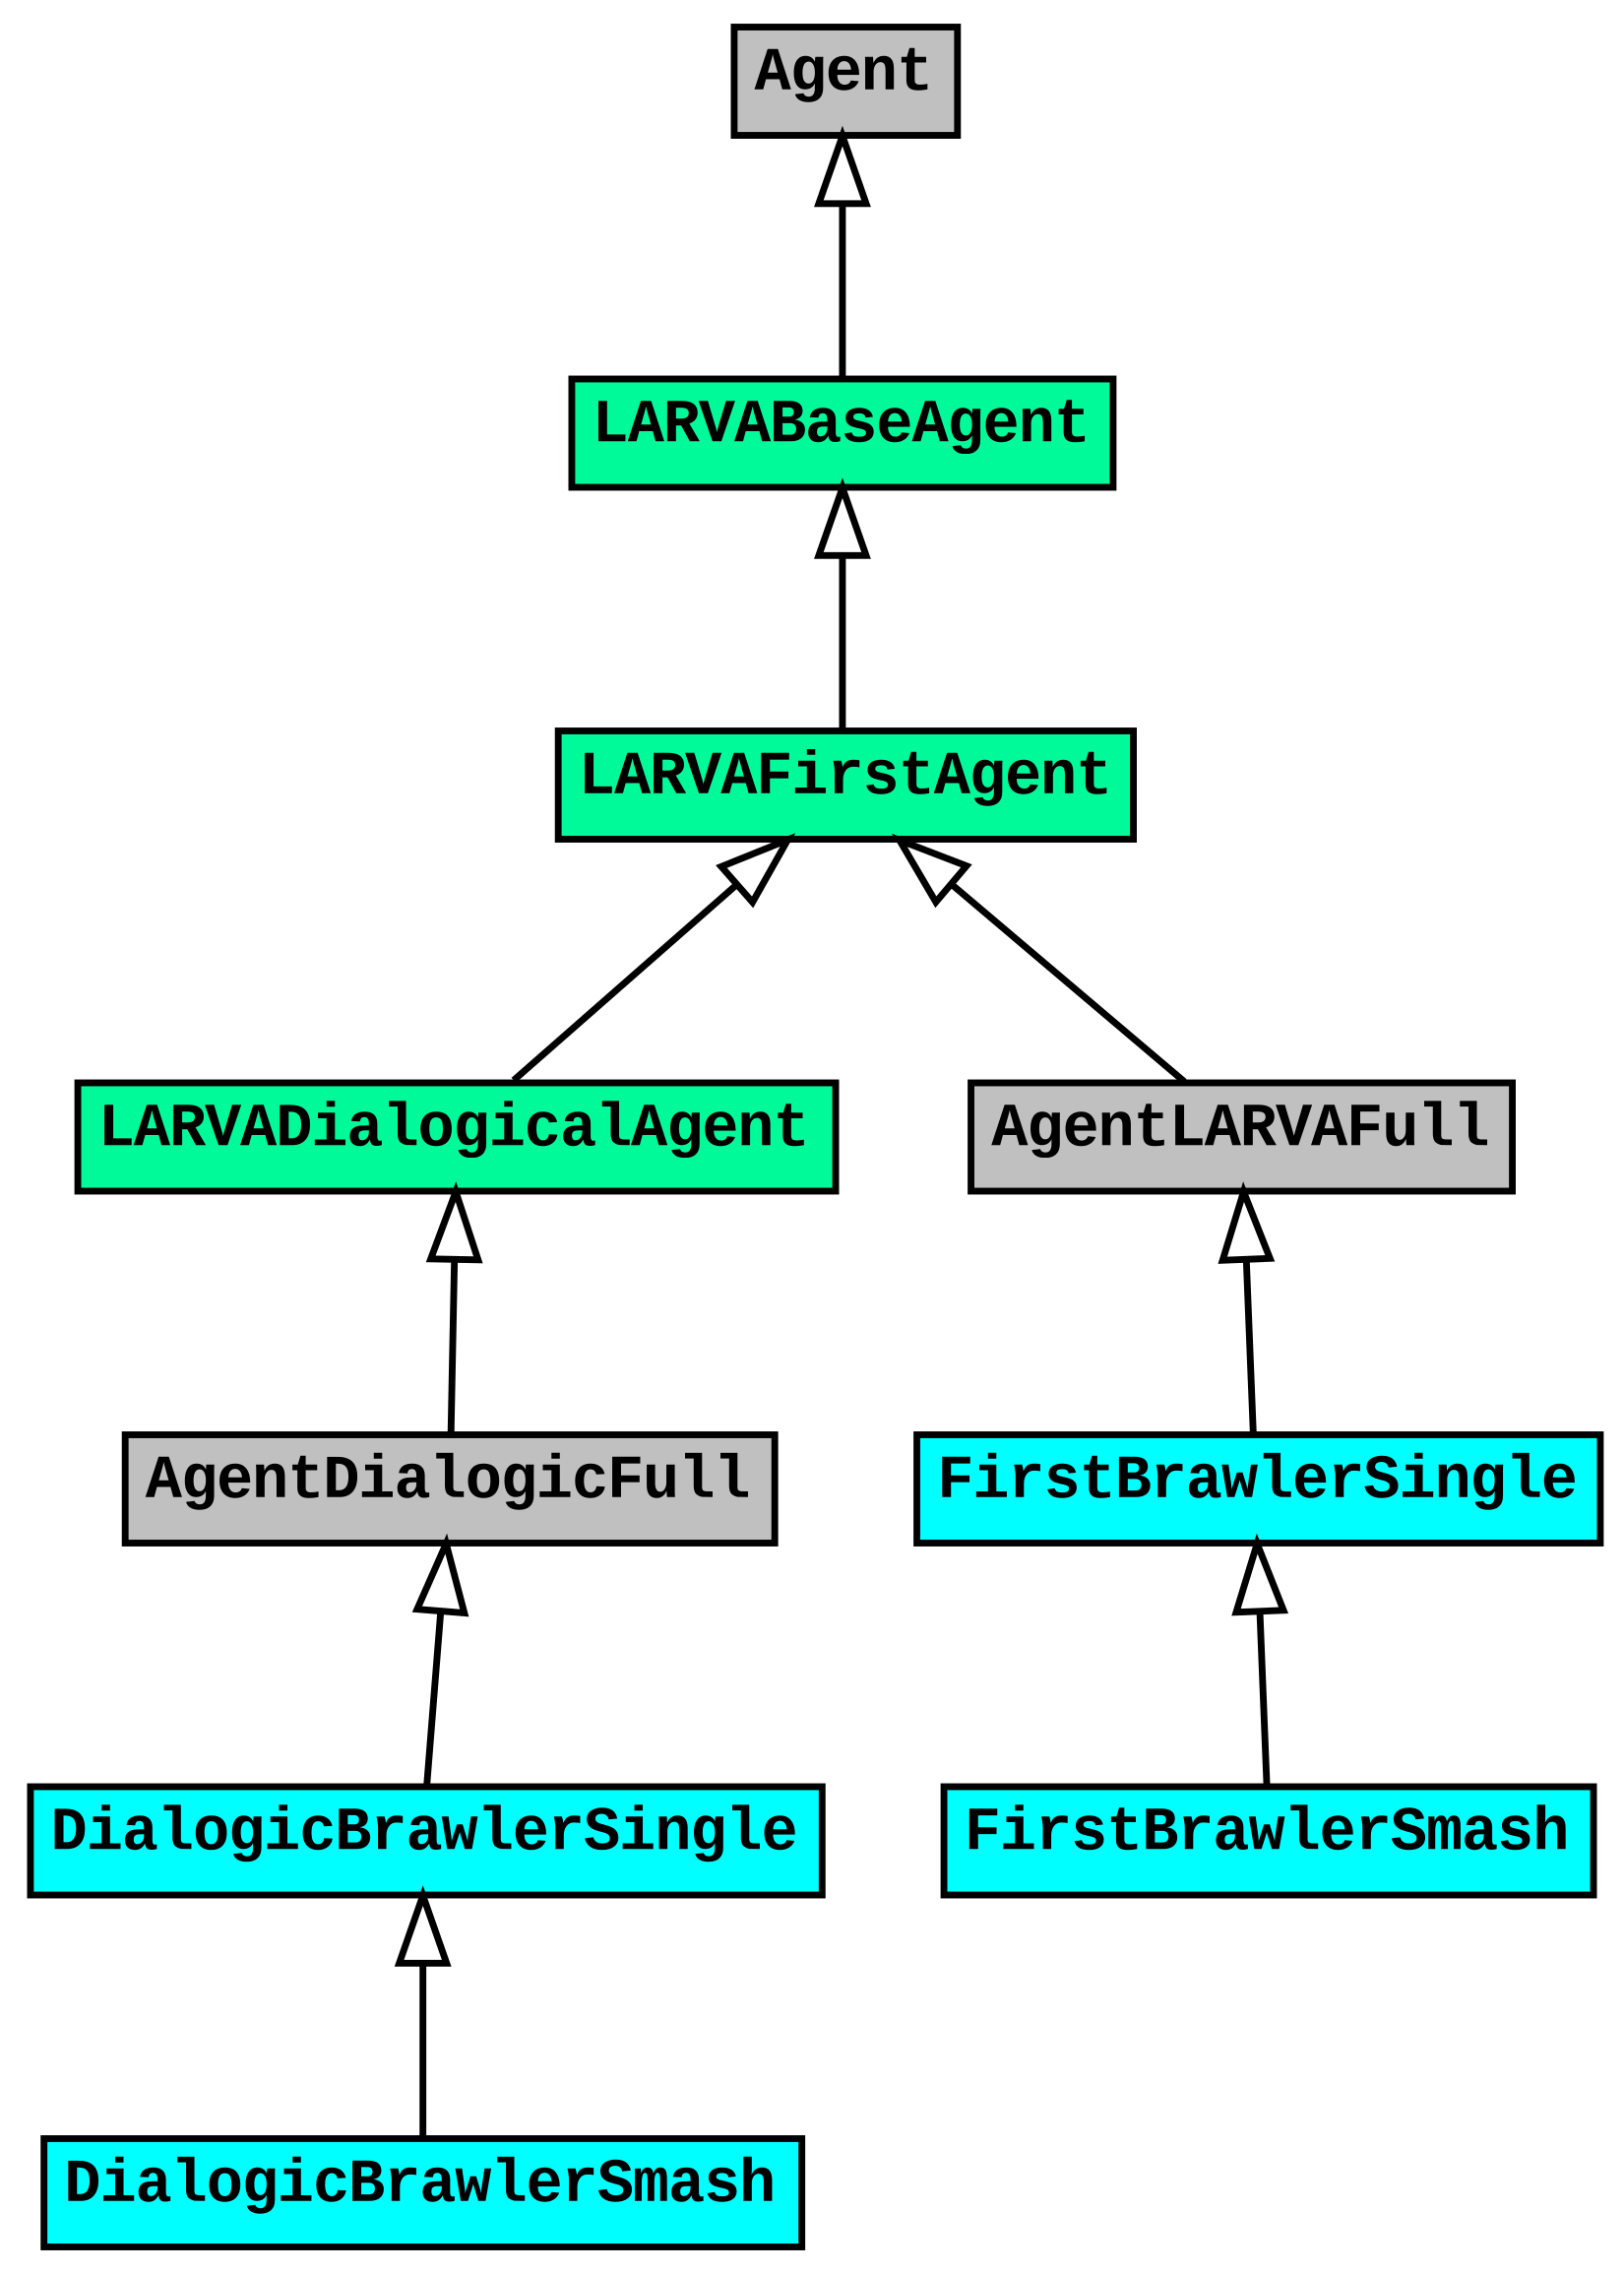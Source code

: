 digraph graphname {
     rankdir="BT"
dpi=300
 size="11,16!";
 margin=0;
LARVABaseAgent LARVABaseAgent [shape=plain, label=<<table border="0" cellborder="1" cellspacing="0"><tr><td bgcolor="MediumSpringGreen"><FONT face="Courier New" POINT-SIZE="9"><b>LARVABaseAgent</b></FONT></td></tr>
</table>>]
LARVADialogicalAgent LARVADialogicalAgent [shape=plain, label=<<table border="0" cellborder="1" cellspacing="0"><tr><td bgcolor="MediumSpringGreen"><FONT face="Courier New" POINT-SIZE="9"><b>LARVADialogicalAgent</b></FONT></td></tr>
</table>>]
LARVAFirstAgent LARVAFirstAgent [shape=plain, label=<<table border="0" cellborder="1" cellspacing="0"><tr><td bgcolor="MediumSpringGreen"><FONT face="Courier New" POINT-SIZE="9"><b>LARVAFirstAgent</b></FONT></td></tr>
</table>>]
DialogicBrawlerSingle DialogicBrawlerSingle [shape=plain, label=<<table border="0" cellborder="1" cellspacing="0"><tr><td bgcolor="Cyan"><FONT face="Courier New" POINT-SIZE="9"><b>DialogicBrawlerSingle</b></FONT></td></tr>
</table>>]
DialogicBrawlerSmash DialogicBrawlerSmash [shape=plain, label=<<table border="0" cellborder="1" cellspacing="0"><tr><td bgcolor="Cyan"><FONT face="Courier New" POINT-SIZE="9"><b>DialogicBrawlerSmash</b></FONT></td></tr>
</table>>]
FirstBrawlerSingle FirstBrawlerSingle [shape=plain, label=<<table border="0" cellborder="1" cellspacing="0"><tr><td bgcolor="Cyan"><FONT face="Courier New" POINT-SIZE="9"><b>FirstBrawlerSingle</b></FONT></td></tr>
</table>>]
FirstBrawlerSmash FirstBrawlerSmash [shape=plain, label=<<table border="0" cellborder="1" cellspacing="0"><tr><td bgcolor="Cyan"><FONT face="Courier New" POINT-SIZE="9"><b>FirstBrawlerSmash</b></FONT></td></tr>
</table>>]
Agent Agent [shape=plain, label=<<table border="0" cellborder="1" cellspacing="0"><tr><td bgcolor="gray"><FONT face="Courier New" POINT-SIZE="9"><b>Agent</b></FONT></td></tr>
</table>>]
Agent Agent [shape=plain, label=<<table border="0" cellborder="1" cellspacing="0"><tr><td bgcolor="gray"><FONT face="Courier New" POINT-SIZE="9"><b>Agent</b></FONT></td></tr>
</table>>]
Agent Agent [shape=plain, label=<<table border="0" cellborder="1" cellspacing="0"><tr><td bgcolor="gray"><FONT face="Courier New" POINT-SIZE="9"><b>Agent</b></FONT></td></tr>
</table>>]
AgentDialogicFull AgentDialogicFull [shape=plain, label=<<table border="0" cellborder="1" cellspacing="0"><tr><td bgcolor="gray"><FONT face="Courier New" POINT-SIZE="9"><b>AgentDialogicFull</b></FONT></td></tr>
</table>>]
AgentLARVAFull AgentLARVAFull [shape=plain, label=<<table border="0" cellborder="1" cellspacing="0"><tr><td bgcolor="gray"><FONT face="Courier New" POINT-SIZE="9"><b>AgentLARVAFull</b></FONT></td></tr>
</table>>]
Agent Agent [shape=plain, label=<<table border="0" cellborder="1" cellspacing="0"><tr><td bgcolor="gray"><FONT face="Courier New" POINT-SIZE="9"><b>Agent</b></FONT></td></tr>
</table>>]
AgentDialogicFull AgentDialogicFull [shape=plain, label=<<table border="0" cellborder="1" cellspacing="0"><tr><td bgcolor="gray"><FONT face="Courier New" POINT-SIZE="9"><b>AgentDialogicFull</b></FONT></td></tr>
</table>>]
AgentLARVAFull AgentLARVAFull [shape=plain, label=<<table border="0" cellborder="1" cellspacing="0"><tr><td bgcolor="gray"><FONT face="Courier New" POINT-SIZE="9"><b>AgentLARVAFull</b></FONT></td></tr>
</table>>]
Agent Agent [shape=plain, label=<<table border="0" cellborder="1" cellspacing="0"><tr><td bgcolor="gray"><FONT face="Courier New" POINT-SIZE="9"><b>Agent</b></FONT></td></tr>
</table>>]
AgentDialogicFull AgentDialogicFull [shape=plain, label=<<table border="0" cellborder="1" cellspacing="0"><tr><td bgcolor="gray"><FONT face="Courier New" POINT-SIZE="9"><b>AgentDialogicFull</b></FONT></td></tr>
</table>>]
AgentLARVAFull AgentLARVAFull [shape=plain, label=<<table border="0" cellborder="1" cellspacing="0"><tr><td bgcolor="gray"><FONT face="Courier New" POINT-SIZE="9"><b>AgentLARVAFull</b></FONT></td></tr>
</table>>]
AgentLARVAFull -> LARVAFirstAgent [arrowhead=onormal, penwidth=1, color=black]
LARVADialogicalAgent -> LARVAFirstAgent [arrowhead=onormal, penwidth=1, color=black]
FirstBrawlerSingle -> AgentLARVAFull [arrowhead=onormal, penwidth=1, color=black]
AgentDialogicFull -> LARVADialogicalAgent [arrowhead=onormal, penwidth=1, color=black]
LARVAFirstAgent -> LARVABaseAgent [arrowhead=onormal, penwidth=1, color=black]
DialogicBrawlerSingle -> AgentDialogicFull [arrowhead=onormal, penwidth=1, color=black]
FirstBrawlerSmash -> FirstBrawlerSingle [arrowhead=onormal, penwidth=1, color=black]
LARVABaseAgent -> Agent [arrowhead=onormal, penwidth=1, color=black]
DialogicBrawlerSmash -> DialogicBrawlerSingle [arrowhead=onormal, penwidth=1, color=black]
}
